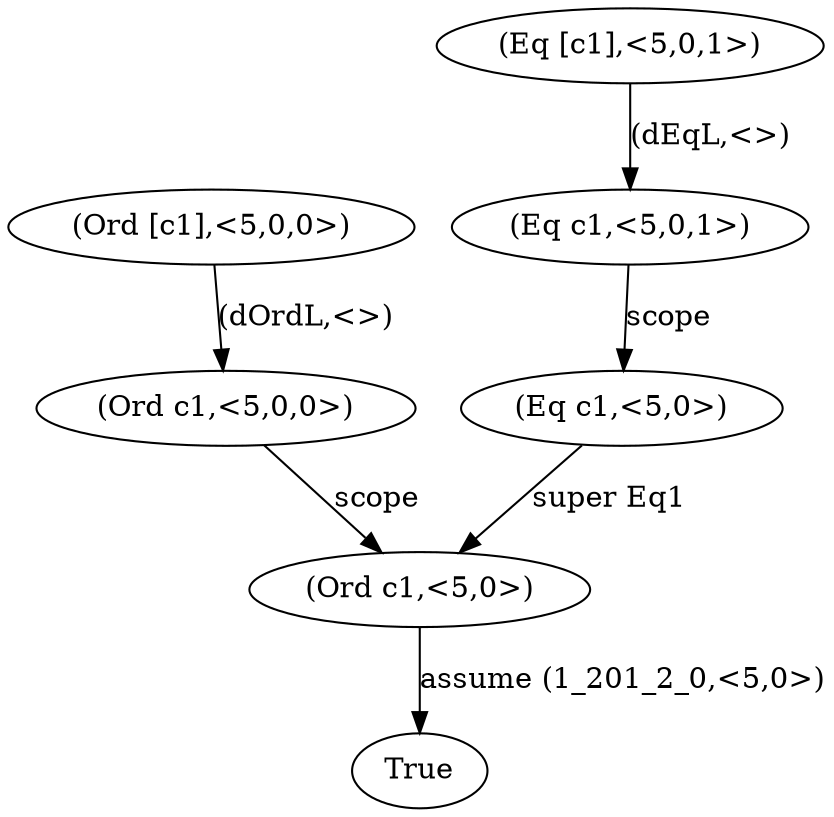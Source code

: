 digraph fgl {
	0 [label = "(Ord c1,<5,0>)"]
	1 [label = "True"]
	2 [label = "(Ord c1,<5,0,0>)"]
	3 [label = "(Ord [c1],<5,0,0>)"]
	4 [label = "(Eq c1,<5,0,1>)"]
	5 [label = "(Eq c1,<5,0>)"]
	6 [label = "(Eq [c1],<5,0,1>)"]
	0 -> 1 [label = "assume (1_201_2_0,<5,0>)"]
	2 -> 0 [label = "scope"]
	3 -> 2 [label = "(dOrdL,<>)"]
	4 -> 5 [label = "scope"]
	5 -> 0 [label = "super Eq1"]
	6 -> 4 [label = "(dEqL,<>)"]
}
